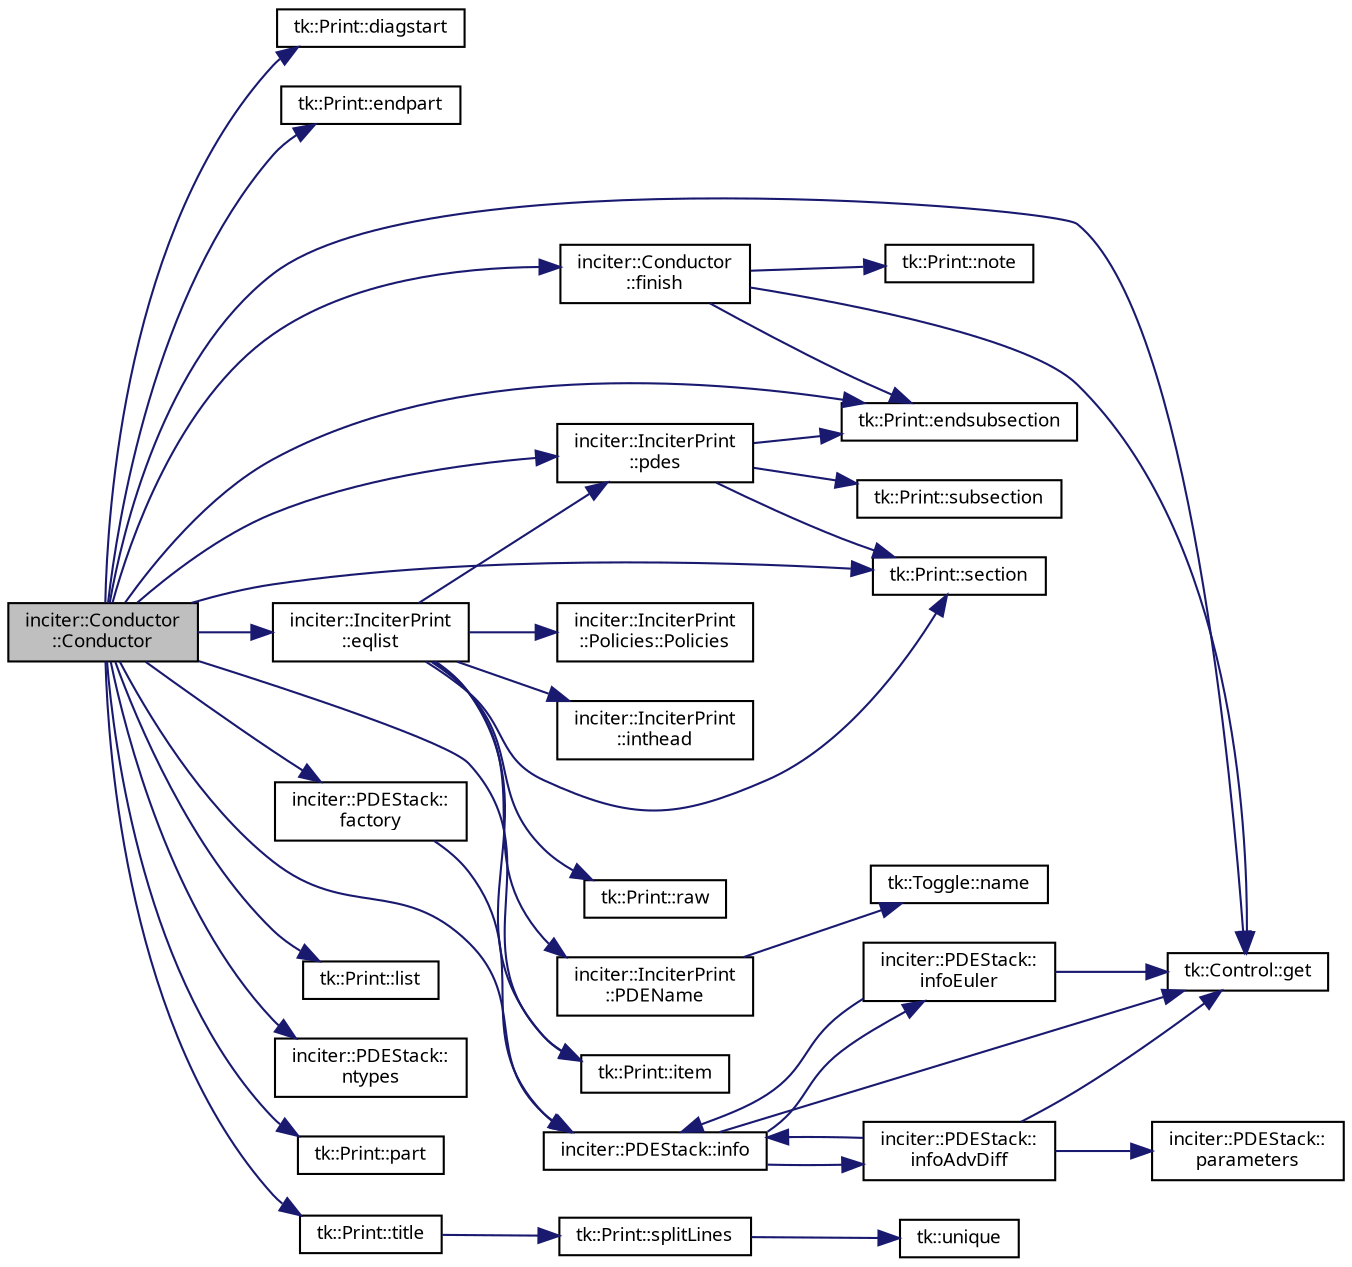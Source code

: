 digraph "inciter::Conductor::Conductor"
{
 // INTERACTIVE_SVG=YES
  bgcolor="transparent";
  edge [fontname="sans-serif",fontsize="9",labelfontname="sans-serif",labelfontsize="9"];
  node [fontname="sans-serif",fontsize="9",shape=record];
  rankdir="LR";
  Node1 [label="inciter::Conductor\l::Conductor",height=0.2,width=0.4,color="black", fillcolor="grey75", style="filled", fontcolor="black"];
  Node1 -> Node2 [color="midnightblue",fontsize="9",style="solid",fontname="sans-serif"];
  Node2 [label="tk::Print::diagstart",height=0.2,width=0.4,color="black",URL="$classtk_1_1_print.html#a5a65eea195dcb1049acecd2649d2951e"];
  Node1 -> Node3 [color="midnightblue",fontsize="9",style="solid",fontname="sans-serif"];
  Node3 [label="tk::Print::endpart",height=0.2,width=0.4,color="black",URL="$classtk_1_1_print.html#aa695f3f76c8f7900138e61ce6ee7df1d"];
  Node1 -> Node4 [color="midnightblue",fontsize="9",style="solid",fontname="sans-serif"];
  Node4 [label="tk::Print::endsubsection",height=0.2,width=0.4,color="black",URL="$classtk_1_1_print.html#ae4b58bc31ef42dbee41b47f2209ace96"];
  Node1 -> Node5 [color="midnightblue",fontsize="9",style="solid",fontname="sans-serif"];
  Node5 [label="inciter::InciterPrint\l::eqlist",height=0.2,width=0.4,color="black",URL="$classinciter_1_1_inciter_print.html#a7798cc39820e736109b1f156fe2e97a8"];
  Node5 -> Node6 [color="midnightblue",fontsize="9",style="solid",fontname="sans-serif"];
  Node6 [label="tk::Print::section",height=0.2,width=0.4,color="black",URL="$classtk_1_1_print.html#a5a84d90bea597aaf9544cf21179852d0"];
  Node5 -> Node7 [color="midnightblue",fontsize="9",style="solid",fontname="sans-serif"];
  Node7 [label="tk::Print::item",height=0.2,width=0.4,color="black",URL="$classtk_1_1_print.html#a74b13fb10ac8f28340e1ea91707de612"];
  Node5 -> Node8 [color="midnightblue",fontsize="9",style="solid",fontname="sans-serif"];
  Node8 [label="tk::Print::raw",height=0.2,width=0.4,color="black",URL="$classtk_1_1_print.html#aaab336a69963974e27fdc19cc6998aa7"];
  Node5 -> Node9 [color="midnightblue",fontsize="9",style="solid",fontname="sans-serif"];
  Node9 [label="inciter::InciterPrint\l::PDEName",height=0.2,width=0.4,color="black",URL="$classinciter_1_1_inciter_print.html#a238354e4659bd295fd7c263524e16661"];
  Node9 -> Node10 [color="midnightblue",fontsize="9",style="solid",fontname="sans-serif"];
  Node10 [label="tk::Toggle::name",height=0.2,width=0.4,color="black",URL="$classtk_1_1_toggle.html#a0d14399ea9ad658b21582304168f4747"];
  Node5 -> Node11 [color="midnightblue",fontsize="9",style="solid",fontname="sans-serif"];
  Node11 [label="inciter::InciterPrint\l::Policies::Policies",height=0.2,width=0.4,color="black",URL="$classinciter_1_1_inciter_print_1_1_policies.html#a364559c7ff97066787ea9e027952df0a"];
  Node5 -> Node12 [color="midnightblue",fontsize="9",style="solid",fontname="sans-serif"];
  Node12 [label="inciter::InciterPrint\l::pdes",height=0.2,width=0.4,color="black",URL="$classinciter_1_1_inciter_print.html#a73fb1f31bcd2cc7fa0b0219f8054258b",tooltip="Print configuration of a stack of partial differential equations. "];
  Node12 -> Node6 [color="midnightblue",fontsize="9",style="solid",fontname="sans-serif"];
  Node12 -> Node13 [color="midnightblue",fontsize="9",style="solid",fontname="sans-serif"];
  Node13 [label="tk::Print::subsection",height=0.2,width=0.4,color="black",URL="$classtk_1_1_print.html#a3773083fb6b924c38fb490a1998c58e5"];
  Node12 -> Node4 [color="midnightblue",fontsize="9",style="solid",fontname="sans-serif"];
  Node5 -> Node14 [color="midnightblue",fontsize="9",style="solid",fontname="sans-serif"];
  Node14 [label="inciter::InciterPrint\l::inthead",height=0.2,width=0.4,color="black",URL="$classinciter_1_1_inciter_print.html#a7eb4af2cd8aba707d0663dc8bcbf5c16",tooltip="Print time integration header. "];
  Node1 -> Node15 [color="midnightblue",fontsize="9",style="solid",fontname="sans-serif"];
  Node15 [label="inciter::PDEStack::\lfactory",height=0.2,width=0.4,color="black",URL="$classinciter_1_1_p_d_e_stack.html#aec4e36837376313503d4649af2230382",tooltip="Constant accessor to partial differential equation factory. "];
  Node15 -> Node16 [color="midnightblue",fontsize="9",style="solid",fontname="sans-serif"];
  Node16 [label="inciter::PDEStack::info",height=0.2,width=0.4,color="black",URL="$classinciter_1_1_p_d_e_stack.html#a30244a3664fe45f36a20da6abec53719",tooltip="Return info on selected partial differential equations. "];
  Node16 -> Node17 [color="midnightblue",fontsize="9",style="solid",fontname="sans-serif"];
  Node17 [label="tk::Control::get",height=0.2,width=0.4,color="black",URL="$classtk_1_1_control.html#a85c14acef1b9de96946fcf2ab7c08721",tooltip="Const-ref accessor to single element at 1st level. "];
  Node16 -> Node18 [color="midnightblue",fontsize="9",style="solid",fontname="sans-serif"];
  Node18 [label="inciter::PDEStack::\linfoAdvDiff",height=0.2,width=0.4,color="black",URL="$classinciter_1_1_p_d_e_stack.html#a0437ab55023bf51c886ba16979298c10",tooltip="Get information on the advection-diffusion PDE. "];
  Node18 -> Node16 [color="midnightblue",fontsize="9",style="solid",fontname="sans-serif"];
  Node18 -> Node17 [color="midnightblue",fontsize="9",style="solid",fontname="sans-serif"];
  Node18 -> Node19 [color="midnightblue",fontsize="9",style="solid",fontname="sans-serif"];
  Node19 [label="inciter::PDEStack::\lparameters",height=0.2,width=0.4,color="black",URL="$classinciter_1_1_p_d_e_stack.html#a97632a246ee4bc6897593ab5ab2c8ff4",tooltip="Convert and return values from vector as string. "];
  Node16 -> Node20 [color="midnightblue",fontsize="9",style="solid",fontname="sans-serif"];
  Node20 [label="inciter::PDEStack::\linfoEuler",height=0.2,width=0.4,color="black",URL="$classinciter_1_1_p_d_e_stack.html#a68a6203557a610ca832eccc602b06228",tooltip="Get information on the Euler PDE. "];
  Node20 -> Node16 [color="midnightblue",fontsize="9",style="solid",fontname="sans-serif"];
  Node20 -> Node17 [color="midnightblue",fontsize="9",style="solid",fontname="sans-serif"];
  Node1 -> Node21 [color="midnightblue",fontsize="9",style="solid",fontname="sans-serif"];
  Node21 [label="inciter::Conductor\l::finish",height=0.2,width=0.4,color="black",URL="$classinciter_1_1_conductor.html#abe1af6f7ade1774c6628450d50dad2f4",tooltip="Normal finish of time stepping. "];
  Node21 -> Node17 [color="midnightblue",fontsize="9",style="solid",fontname="sans-serif"];
  Node21 -> Node4 [color="midnightblue",fontsize="9",style="solid",fontname="sans-serif"];
  Node21 -> Node22 [color="midnightblue",fontsize="9",style="solid",fontname="sans-serif"];
  Node22 [label="tk::Print::note",height=0.2,width=0.4,color="black",URL="$classtk_1_1_print.html#aa578953fd848dccef867253eb0955a26"];
  Node1 -> Node17 [color="midnightblue",fontsize="9",style="solid",fontname="sans-serif"];
  Node1 -> Node16 [color="midnightblue",fontsize="9",style="solid",fontname="sans-serif"];
  Node1 -> Node7 [color="midnightblue",fontsize="9",style="solid",fontname="sans-serif"];
  Node1 -> Node23 [color="midnightblue",fontsize="9",style="solid",fontname="sans-serif"];
  Node23 [label="tk::Print::list",height=0.2,width=0.4,color="black",URL="$classtk_1_1_print.html#a43a25626603b913fc34a18c4027f018c"];
  Node1 -> Node24 [color="midnightblue",fontsize="9",style="solid",fontname="sans-serif"];
  Node24 [label="inciter::PDEStack::\lntypes",height=0.2,width=0.4,color="black",URL="$classinciter_1_1_p_d_e_stack.html#ae8a38d434385fcea51e0f68c1aae140d",tooltip="Return number of unique equation types registered. "];
  Node1 -> Node25 [color="midnightblue",fontsize="9",style="solid",fontname="sans-serif"];
  Node25 [label="tk::Print::part",height=0.2,width=0.4,color="black",URL="$classtk_1_1_print.html#a2e0e6ce01453e8080bcdce1837785ef3"];
  Node1 -> Node12 [color="midnightblue",fontsize="9",style="solid",fontname="sans-serif"];
  Node1 -> Node6 [color="midnightblue",fontsize="9",style="solid",fontname="sans-serif"];
  Node1 -> Node26 [color="midnightblue",fontsize="9",style="solid",fontname="sans-serif"];
  Node26 [label="tk::Print::title",height=0.2,width=0.4,color="black",URL="$classtk_1_1_print.html#abd458053dc5a97d79bde794c74bac91d"];
  Node26 -> Node27 [color="midnightblue",fontsize="9",style="solid",fontname="sans-serif"];
  Node27 [label="tk::Print::splitLines",height=0.2,width=0.4,color="black",URL="$classtk_1_1_print.html#aa678d6f4f3e8b135769e834e2c3c0cec",tooltip="Clean up whitespaces and format a long string into multiple lines. "];
  Node27 -> Node28 [color="midnightblue",fontsize="9",style="solid",fontname="sans-serif"];
  Node28 [label="tk::unique",height=0.2,width=0.4,color="black",URL="$namespacetk.html#a87af1b002bc711716bd170a714bda211"];
}
